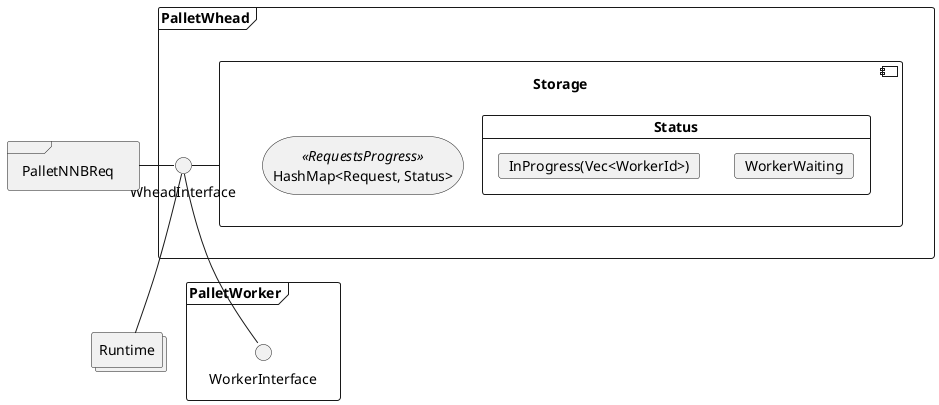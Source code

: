 @startuml pallet-whead

collections Runtime

frame PalletNNBReq

frame PalletWorker {
  interface WorkerInterface
}

frame PalletWhead {

  component Storage {
    card Status {
      card WorkerWaiting
      card InProgress as "InProgress(Vec<WorkerId>)"
    }
    storage RequestsProgress as "HashMap<Request, Status>" << RequestsProgress >>
  }

  interface WheadInterface
}

PalletNNBReq -right- WheadInterface

WheadInterface -- WorkerInterface

WheadInterface -left- Storage

Runtime -up- WheadInterface

@enduml
